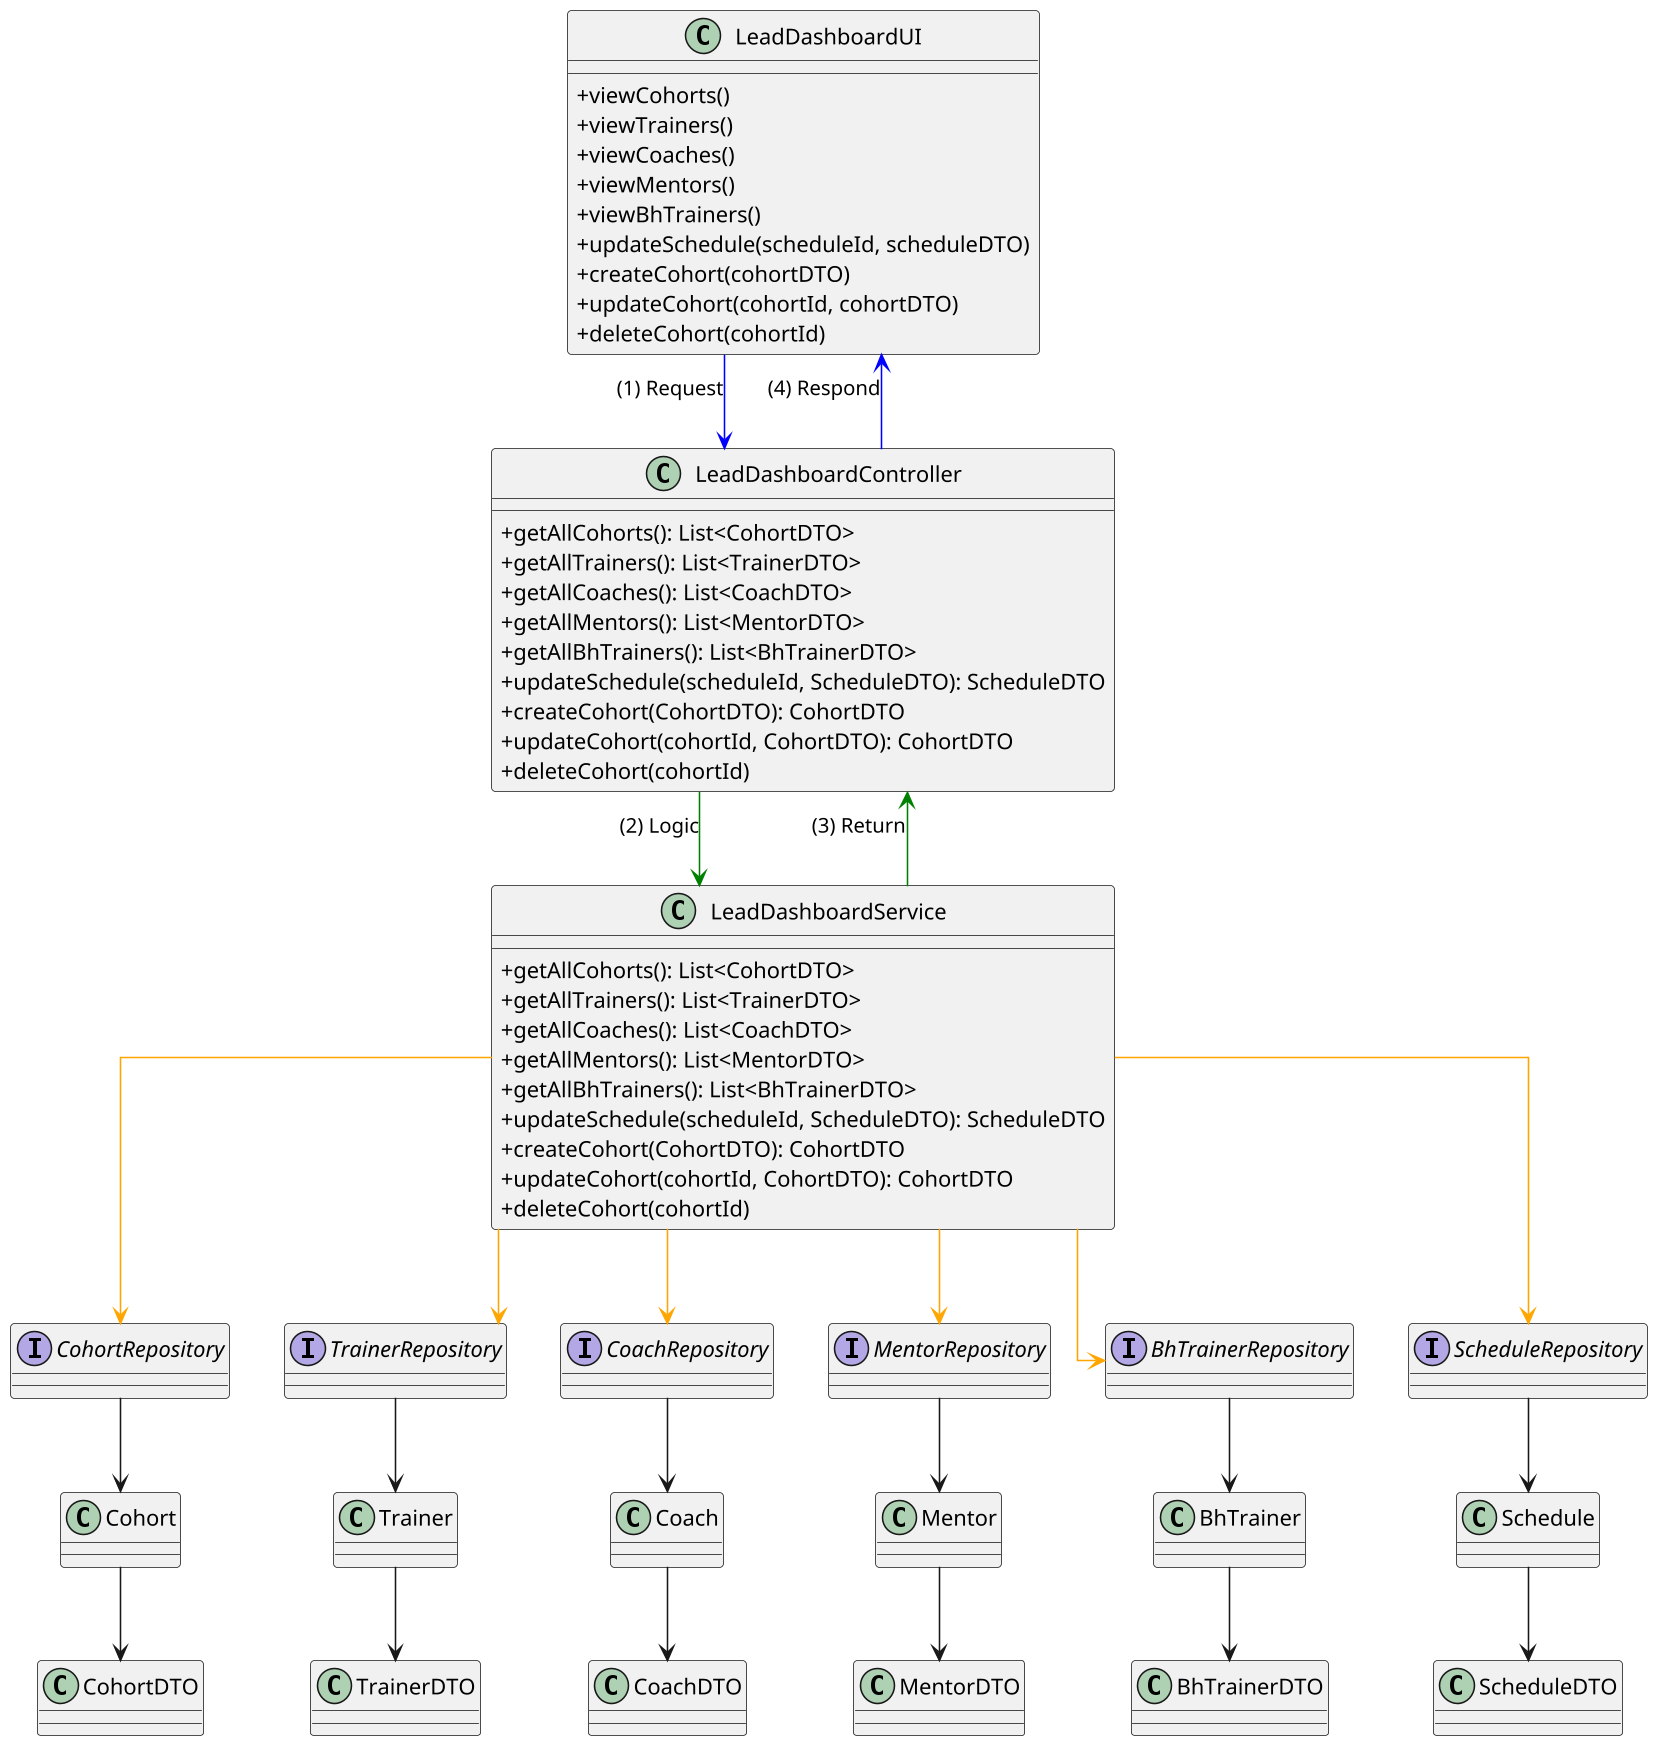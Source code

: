 @startuml
skinparam classAttributeIconSize 0
skinparam linetype ortho
skinparam dpi 150

' ==== FRONTEND ====
class LeadDashboardUI {
  +viewCohorts()
  +viewTrainers()
  +viewCoaches()
  +viewMentors()
  +viewBhTrainers()
  +updateSchedule(scheduleId, scheduleDTO)
  +createCohort(cohortDTO)
  +updateCohort(cohortId, cohortDTO)
  +deleteCohort(cohortId)
}

' ==== CONTROLLER ====
class LeadDashboardController {
  +getAllCohorts(): List<CohortDTO>
  +getAllTrainers(): List<TrainerDTO>
  +getAllCoaches(): List<CoachDTO>
  +getAllMentors(): List<MentorDTO>
  +getAllBhTrainers(): List<BhTrainerDTO>
  +updateSchedule(scheduleId, ScheduleDTO): ScheduleDTO
  +createCohort(CohortDTO): CohortDTO
  +updateCohort(cohortId, CohortDTO): CohortDTO
  +deleteCohort(cohortId)
}

' ==== SERVICE ====
class LeadDashboardService {
  +getAllCohorts(): List<CohortDTO>
  +getAllTrainers(): List<TrainerDTO>
  +getAllCoaches(): List<CoachDTO>
  +getAllMentors(): List<MentorDTO>
  +getAllBhTrainers(): List<BhTrainerDTO>
  +updateSchedule(scheduleId, ScheduleDTO): ScheduleDTO
  +createCohort(CohortDTO): CohortDTO
  +updateCohort(cohortId, CohortDTO): CohortDTO
  +deleteCohort(cohortId)
}

' ==== REPOSITORIES ====
interface CohortRepository
interface TrainerRepository
interface CoachRepository
interface MentorRepository
interface BhTrainerRepository
interface ScheduleRepository

' ==== ENTITIES ====
class Cohort
class Trainer
class Coach
class Mentor
class BhTrainer
class Schedule

' ==== DTOs ====
class CohortDTO
class TrainerDTO
class CoachDTO
class MentorDTO
class BhTrainerDTO
class ScheduleDTO

' ==== RELATIONSHIPS ====
LeadDashboardUI -[#blue]-> LeadDashboardController : (1) Request
LeadDashboardController -[#green]-> LeadDashboardService : (2) Logic
LeadDashboardService -[#orange]-> CohortRepository
LeadDashboardService -[#orange]-> TrainerRepository
LeadDashboardService -[#orange]-> CoachRepository
LeadDashboardService -[#orange]-> MentorRepository
LeadDashboardService -[#orange]-> BhTrainerRepository
LeadDashboardService -[#orange]-> ScheduleRepository
LeadDashboardService -[#green]-> LeadDashboardController : (3) Return
LeadDashboardController -[#blue]-> LeadDashboardUI : (4) Respond

CohortRepository --> Cohort
TrainerRepository --> Trainer
CoachRepository --> Coach
MentorRepository --> Mentor
BhTrainerRepository --> BhTrainer
ScheduleRepository --> Schedule

Cohort --> CohortDTO
Trainer --> TrainerDTO
Coach --> CoachDTO
Mentor --> MentorDTO
BhTrainer --> BhTrainerDTO
Schedule --> ScheduleDTO

@enduml
